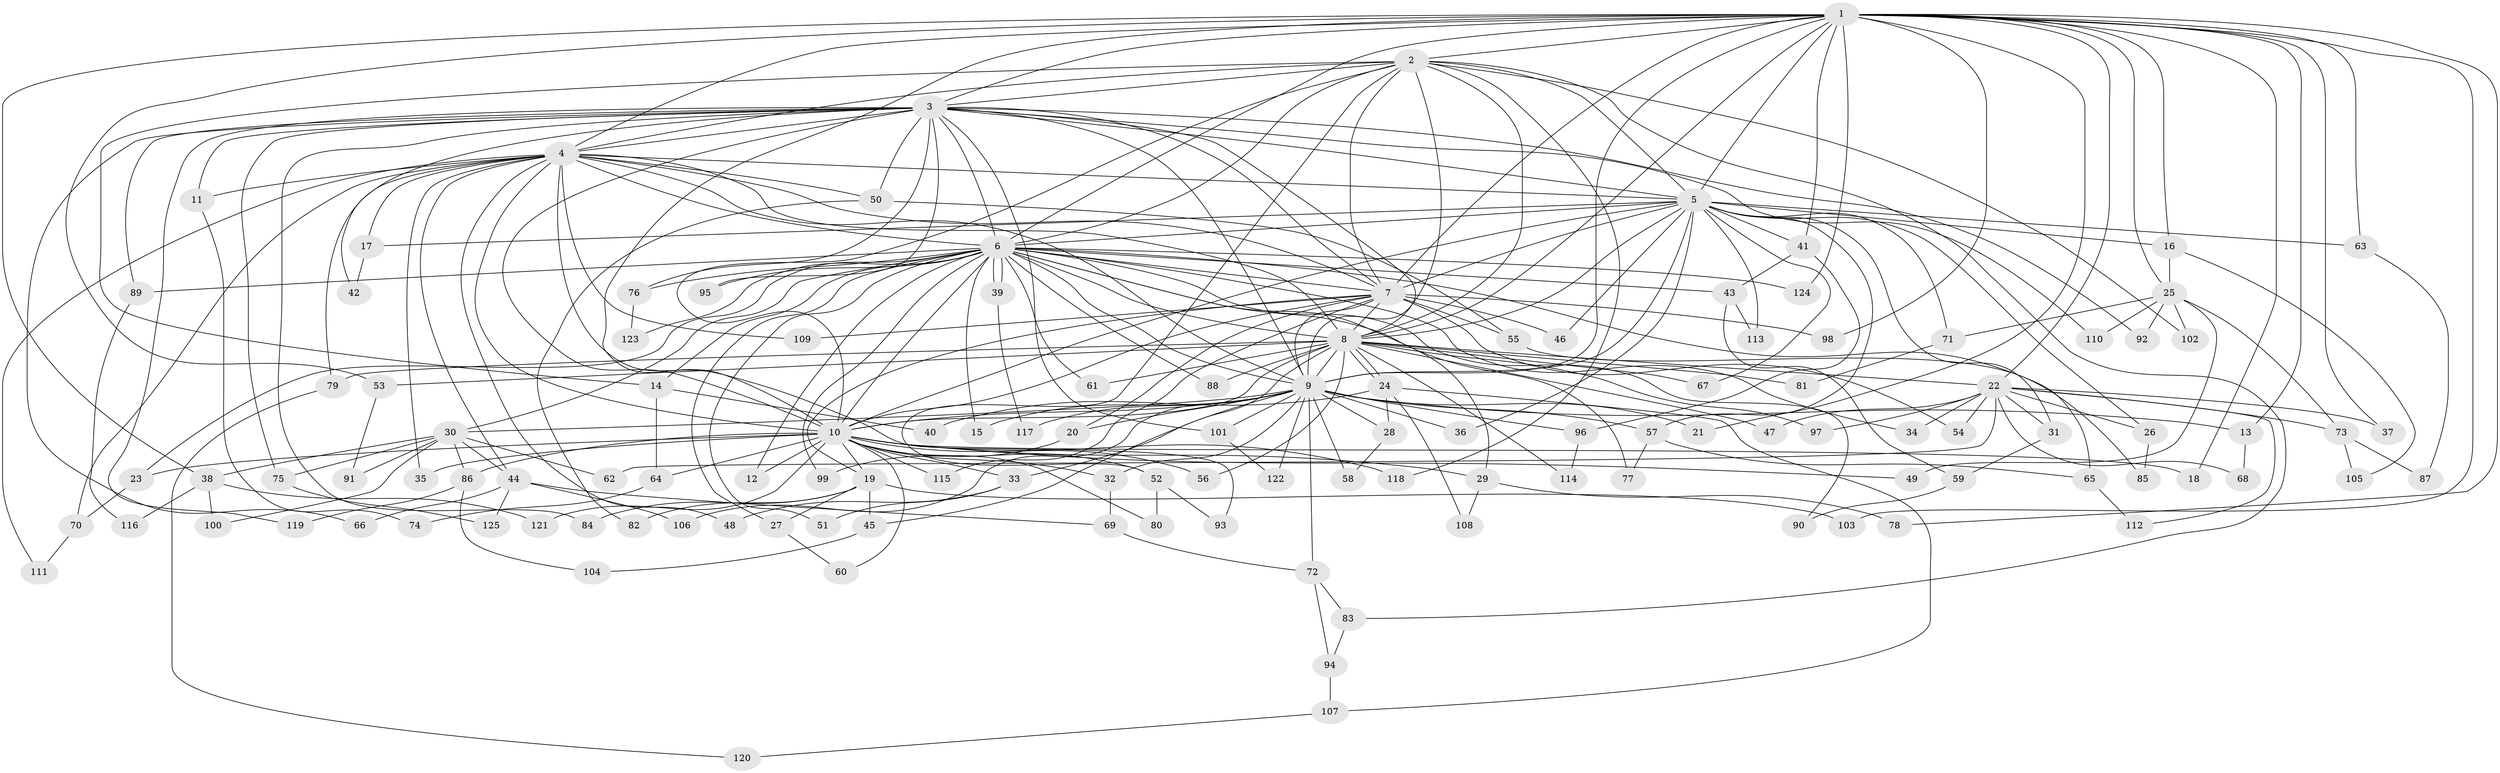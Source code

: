 // coarse degree distribution, {33: 0.01020408163265306, 20: 0.04081632653061224, 17: 0.01020408163265306, 35: 0.01020408163265306, 26: 0.01020408163265306, 3: 0.21428571428571427, 2: 0.5408163265306123, 4: 0.07142857142857142, 8: 0.01020408163265306, 12: 0.01020408163265306, 6: 0.02040816326530612, 10: 0.01020408163265306, 5: 0.04081632653061224}
// Generated by graph-tools (version 1.1) at 2025/23/03/03/25 07:23:37]
// undirected, 125 vertices, 275 edges
graph export_dot {
graph [start="1"]
  node [color=gray90,style=filled];
  1;
  2;
  3;
  4;
  5;
  6;
  7;
  8;
  9;
  10;
  11;
  12;
  13;
  14;
  15;
  16;
  17;
  18;
  19;
  20;
  21;
  22;
  23;
  24;
  25;
  26;
  27;
  28;
  29;
  30;
  31;
  32;
  33;
  34;
  35;
  36;
  37;
  38;
  39;
  40;
  41;
  42;
  43;
  44;
  45;
  46;
  47;
  48;
  49;
  50;
  51;
  52;
  53;
  54;
  55;
  56;
  57;
  58;
  59;
  60;
  61;
  62;
  63;
  64;
  65;
  66;
  67;
  68;
  69;
  70;
  71;
  72;
  73;
  74;
  75;
  76;
  77;
  78;
  79;
  80;
  81;
  82;
  83;
  84;
  85;
  86;
  87;
  88;
  89;
  90;
  91;
  92;
  93;
  94;
  95;
  96;
  97;
  98;
  99;
  100;
  101;
  102;
  103;
  104;
  105;
  106;
  107;
  108;
  109;
  110;
  111;
  112;
  113;
  114;
  115;
  116;
  117;
  118;
  119;
  120;
  121;
  122;
  123;
  124;
  125;
  1 -- 2;
  1 -- 3;
  1 -- 4;
  1 -- 5;
  1 -- 6;
  1 -- 7;
  1 -- 8;
  1 -- 9;
  1 -- 10;
  1 -- 13;
  1 -- 16;
  1 -- 18;
  1 -- 21;
  1 -- 22;
  1 -- 25;
  1 -- 37;
  1 -- 38;
  1 -- 41;
  1 -- 53;
  1 -- 63;
  1 -- 78;
  1 -- 98;
  1 -- 103;
  1 -- 124;
  2 -- 3;
  2 -- 4;
  2 -- 5;
  2 -- 6;
  2 -- 7;
  2 -- 8;
  2 -- 9;
  2 -- 10;
  2 -- 14;
  2 -- 52;
  2 -- 83;
  2 -- 102;
  2 -- 118;
  3 -- 4;
  3 -- 5;
  3 -- 6;
  3 -- 7;
  3 -- 8;
  3 -- 9;
  3 -- 10;
  3 -- 11;
  3 -- 42;
  3 -- 50;
  3 -- 66;
  3 -- 75;
  3 -- 76;
  3 -- 84;
  3 -- 89;
  3 -- 92;
  3 -- 95;
  3 -- 101;
  3 -- 110;
  3 -- 119;
  4 -- 5;
  4 -- 6;
  4 -- 7;
  4 -- 8;
  4 -- 9;
  4 -- 10;
  4 -- 11;
  4 -- 17;
  4 -- 35;
  4 -- 44;
  4 -- 48;
  4 -- 50;
  4 -- 70;
  4 -- 79;
  4 -- 93;
  4 -- 109;
  4 -- 111;
  5 -- 6;
  5 -- 7;
  5 -- 8;
  5 -- 9;
  5 -- 10;
  5 -- 16;
  5 -- 17;
  5 -- 26;
  5 -- 31;
  5 -- 36;
  5 -- 41;
  5 -- 46;
  5 -- 57;
  5 -- 63;
  5 -- 67;
  5 -- 71;
  5 -- 113;
  6 -- 7;
  6 -- 8;
  6 -- 9;
  6 -- 10;
  6 -- 12;
  6 -- 14;
  6 -- 15;
  6 -- 23;
  6 -- 27;
  6 -- 29;
  6 -- 30;
  6 -- 34;
  6 -- 39;
  6 -- 39;
  6 -- 43;
  6 -- 51;
  6 -- 61;
  6 -- 65;
  6 -- 76;
  6 -- 77;
  6 -- 88;
  6 -- 89;
  6 -- 90;
  6 -- 95;
  6 -- 99;
  6 -- 123;
  6 -- 124;
  7 -- 8;
  7 -- 9;
  7 -- 10;
  7 -- 19;
  7 -- 20;
  7 -- 46;
  7 -- 54;
  7 -- 55;
  7 -- 98;
  7 -- 109;
  7 -- 115;
  8 -- 9;
  8 -- 10;
  8 -- 22;
  8 -- 24;
  8 -- 24;
  8 -- 45;
  8 -- 47;
  8 -- 53;
  8 -- 56;
  8 -- 61;
  8 -- 67;
  8 -- 79;
  8 -- 81;
  8 -- 88;
  8 -- 97;
  8 -- 114;
  9 -- 10;
  9 -- 13;
  9 -- 15;
  9 -- 20;
  9 -- 21;
  9 -- 28;
  9 -- 30;
  9 -- 32;
  9 -- 33;
  9 -- 36;
  9 -- 57;
  9 -- 58;
  9 -- 72;
  9 -- 96;
  9 -- 101;
  9 -- 106;
  9 -- 117;
  9 -- 122;
  10 -- 12;
  10 -- 18;
  10 -- 19;
  10 -- 23;
  10 -- 29;
  10 -- 32;
  10 -- 33;
  10 -- 35;
  10 -- 49;
  10 -- 52;
  10 -- 56;
  10 -- 60;
  10 -- 64;
  10 -- 80;
  10 -- 86;
  10 -- 115;
  10 -- 118;
  10 -- 121;
  11 -- 74;
  13 -- 68;
  14 -- 40;
  14 -- 64;
  16 -- 25;
  16 -- 105;
  17 -- 42;
  19 -- 27;
  19 -- 45;
  19 -- 82;
  19 -- 84;
  19 -- 103;
  20 -- 99;
  22 -- 26;
  22 -- 31;
  22 -- 34;
  22 -- 37;
  22 -- 47;
  22 -- 54;
  22 -- 62;
  22 -- 68;
  22 -- 73;
  22 -- 97;
  22 -- 112;
  23 -- 70;
  24 -- 28;
  24 -- 40;
  24 -- 107;
  24 -- 108;
  25 -- 49;
  25 -- 71;
  25 -- 73;
  25 -- 92;
  25 -- 102;
  25 -- 110;
  26 -- 85;
  27 -- 60;
  28 -- 58;
  29 -- 78;
  29 -- 108;
  30 -- 38;
  30 -- 44;
  30 -- 62;
  30 -- 75;
  30 -- 86;
  30 -- 91;
  30 -- 100;
  31 -- 59;
  32 -- 69;
  33 -- 48;
  33 -- 51;
  38 -- 100;
  38 -- 116;
  38 -- 121;
  39 -- 117;
  41 -- 43;
  41 -- 96;
  43 -- 59;
  43 -- 113;
  44 -- 66;
  44 -- 69;
  44 -- 106;
  44 -- 125;
  45 -- 104;
  50 -- 55;
  50 -- 82;
  52 -- 80;
  52 -- 93;
  53 -- 91;
  55 -- 85;
  57 -- 65;
  57 -- 77;
  59 -- 90;
  63 -- 87;
  64 -- 74;
  65 -- 112;
  69 -- 72;
  70 -- 111;
  71 -- 81;
  72 -- 83;
  72 -- 94;
  73 -- 87;
  73 -- 105;
  75 -- 125;
  76 -- 123;
  79 -- 120;
  83 -- 94;
  86 -- 104;
  86 -- 119;
  89 -- 116;
  94 -- 107;
  96 -- 114;
  101 -- 122;
  107 -- 120;
}
